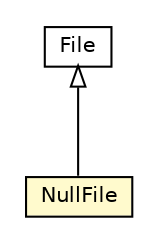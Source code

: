 #!/usr/local/bin/dot
#
# Class diagram 
# Generated by UMLGraph version R5_6-24-gf6e263 (http://www.umlgraph.org/)
#

digraph G {
	edge [fontname="Helvetica",fontsize=10,labelfontname="Helvetica",labelfontsize=10];
	node [fontname="Helvetica",fontsize=10,shape=plaintext];
	nodesep=0.25;
	ranksep=0.5;
	// net.trajano.jetng.internal.NullFile
	c405 [label=<<table title="net.trajano.jetng.internal.NullFile" border="0" cellborder="1" cellspacing="0" cellpadding="2" port="p" bgcolor="lemonChiffon" href="./NullFile.html">
		<tr><td><table border="0" cellspacing="0" cellpadding="1">
<tr><td align="center" balign="center"> NullFile </td></tr>
		</table></td></tr>
		</table>>, URL="./NullFile.html", fontname="Helvetica", fontcolor="black", fontsize=10.0];
	//net.trajano.jetng.internal.NullFile extends java.io.File
	c415:p -> c405:p [dir=back,arrowtail=empty];
	// java.io.File
	c415 [label=<<table title="java.io.File" border="0" cellborder="1" cellspacing="0" cellpadding="2" port="p" href="http://java.sun.com/j2se/1.4.2/docs/api/java/io/File.html">
		<tr><td><table border="0" cellspacing="0" cellpadding="1">
<tr><td align="center" balign="center"> File </td></tr>
		</table></td></tr>
		</table>>, URL="http://java.sun.com/j2se/1.4.2/docs/api/java/io/File.html", fontname="Helvetica", fontcolor="black", fontsize=10.0];
}

